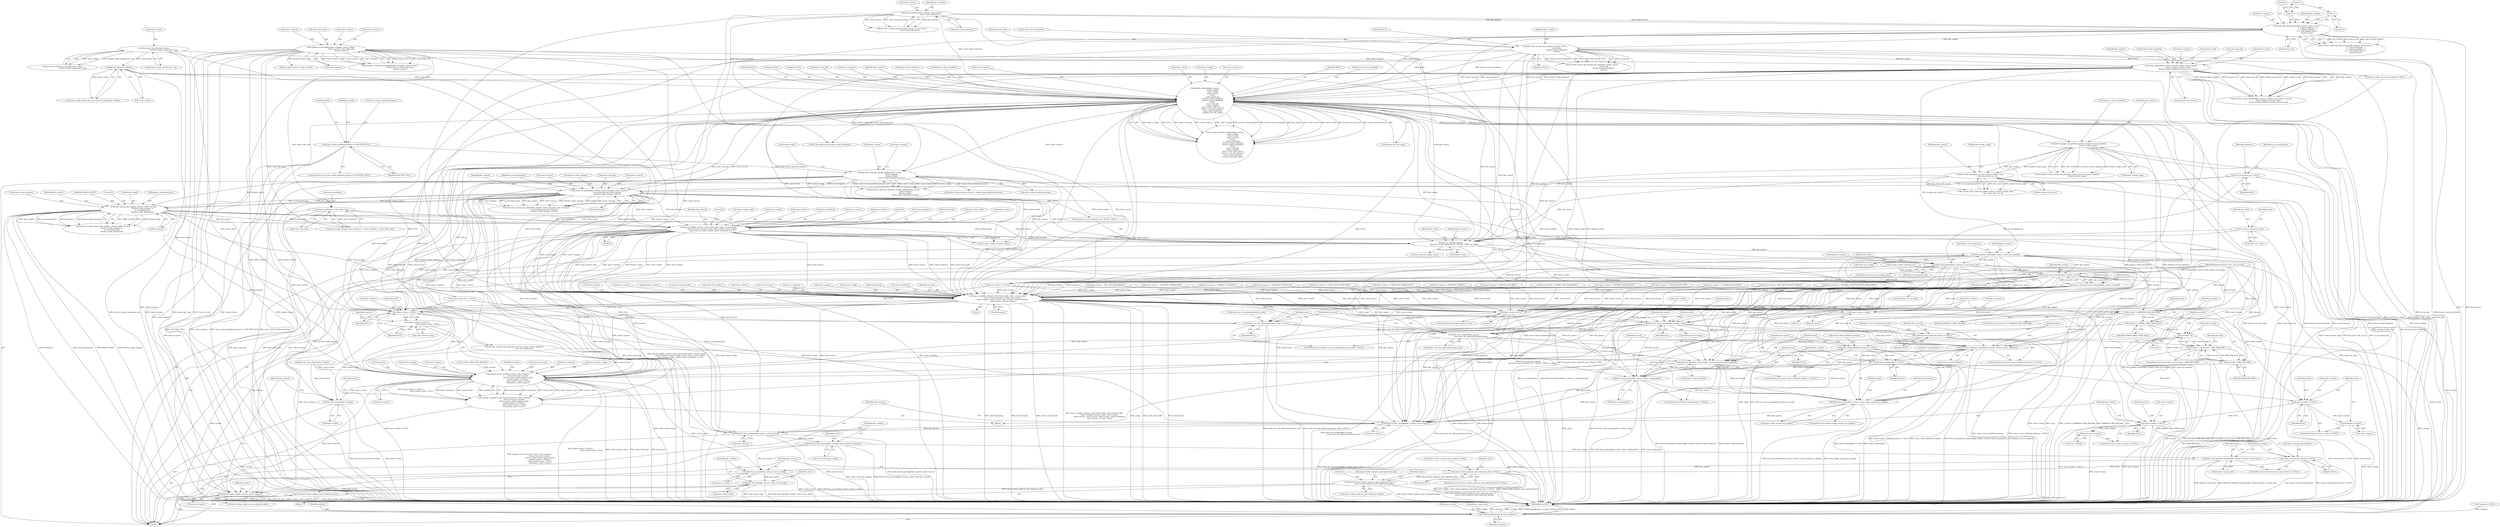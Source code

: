digraph "0_krb5_ffb35baac6981f9e8914f8f3bffd37f284b85970@API" {
"1000830" [label="(Call,free_padata_context(kdc_context, state->pa_context))"];
"1000817" [label="(Call,kau_as_req(kdc_context,\n              (errcode || state->preauth_err) ? FALSE : TRUE, au_state))"];
"1000250" [label="(Call,krb5_dbe_decrypt_key_data(kdc_context, NULL,\n                                             server_key,\n                                             &state->server_keyblock,\n                                             NULL))"];
"1000228" [label="(Call,krb5_dbe_find_enctype(kdc_context, state->server,\n                                         -1, /* ignore keytype   */\n                                         -1, /* Ignore salttype  */\n                                         0,  /* Get highest kvno */\n                                         &server_key))"];
"1000198" [label="(Call,check_indicators(kdc_context, state->server,\n                               state->auth_indicators))"];
"1000233" [label="(Call,-1)"];
"1000235" [label="(Call,-1)"];
"1000521" [label="(Call,krb5_encrypt_tkt_part(kdc_context, &state->server_keyblock,\n                                    &state->ticket_reply))"];
"1000466" [label="(Call,handle_authdata(kdc_context,\n                              state->c_flags,\n                              state->client,\n                              state->server,\n                              NULL,\n                              state->local_tgt,\n                              &state->client_keyblock,\n                              &state->server_keyblock,\n                              NULL,\n                              state->req_pkt,\n                              state->request,\n                              NULL, /* for_user_princ */\n                              NULL, /* enc_tkt_request */\n                              state->auth_indicators,\n                              &state->enc_tkt_reply))"];
"1000413" [label="(Call,return_padata(kdc_context, &state->rock, state->req_pkt,\n                            state->request, &state->reply,\n                            &state->client_keyblock, &state->pa_context))"];
"1000172" [label="(Call,validate_forwardable(state->request, *state->client,\n                                        *state->server, state->kdc_time,\n                                        &state->status))"];
"1000341" [label="(Call,get_key_exp(state->client))"];
"1000307" [label="(Call,fetch_last_req_info(state->client,\n                                       &state->reply_encpart.last_req))"];
"1000542" [label="(Call,kau_make_tkt_id(kdc_context, &state->ticket_reply,\n                              &au_state->tkt_out_id))"];
"1000750" [label="(Call,log_as_req(kdc_context, state->local_addr, state->remote_addr,\n               state->request, &state->reply, state->client, state->cname,\n               state->server, state->sname, state->authtime, 0, 0, 0))"];
"1000677" [label="(Call,krb5_encode_kdc_rep(kdc_context, KRB5_AS_REP,\n                                  &state->reply_encpart, 0,\n                                  as_encrypting_key,\n                                  &state->reply, &response))"];
"1000635" [label="(Call,return_enc_padata(kdc_context, state->req_pkt, state->request,\n                                as_encrypting_key, state->server,\n                                &state->reply_encpart, FALSE))"];
"1000574" [label="(Call,kdc_fast_response_handle_padata(state->rstate,\n                                              state->request,\n                                              &state->reply,\n                                              state->client_keyblock.enctype))"];
"1000447" [label="(Call,state->client_keyblock.enctype == ENCTYPE_NULL)"];
"1000120" [label="(Call,*as_encrypting_key = NULL)"];
"1000386" [label="(Call,state->authtime = state->kdc_time)"];
"1000144" [label="(Call,*au_state = state->au_state)"];
"1000837" [label="(Call,krb5_free_keyblock(kdc_context, as_encrypting_key))"];
"1000844" [label="(Call,krb5_get_error_message(kdc_context, errcode))"];
"1000842" [label="(Call,emsg = krb5_get_error_message(kdc_context, errcode))"];
"1000852" [label="(Call,log_as_req(kdc_context, state->local_addr, state->remote_addr,\n                   state->request, &state->reply, state->client,\n                   state->cname, state->server, state->sname, state->authtime,\n                   state->status, errcode, emsg))"];
"1000894" [label="(Call,state->status == 0)"];
"1000926" [label="(Call,prepare_error_as(state->rstate, state->request,\n                                       state->local_tgt, errcode,\n                                       state->e_data, state->typed_e_data,\n                                       ((state->client != NULL) ?\n                                        state->client->princ : NULL),\n                                       &response, state->status))"];
"1000924" [label="(Call,errcode = prepare_error_as(state->rstate, state->request,\n                                       state->local_tgt, errcode,\n                                       state->e_data, state->typed_e_data,\n                                       ((state->client != NULL) ?\n                                        state->client->princ : NULL),\n                                       &response, state->status))"];
"1001162" [label="(Call,(*oldrespond)(oldarg, errcode, response))"];
"1001133" [label="(Call,krb5_free_pa_data(kdc_context, state->e_data))"];
"1001138" [label="(Call,krb5_free_data(kdc_context, state->inner_body))"];
"1001147" [label="(Call,krb5_free_kdc_req(kdc_context, state->request))"];
"1001143" [label="(Call,kdc_free_rstate(state->rstate))"];
"1000900" [label="(Call,state->status = emsg)"];
"1000906" [label="(Call,errcode != KRB5KDC_ERR_DISCARD)"];
"1000910" [label="(Call,errcode -= ERROR_TABLE_BASE_krb5)"];
"1000915" [label="(Call,errcode < 0)"];
"1000914" [label="(Call,errcode < 0 || errcode > KRB_ERR_MAX)"];
"1000918" [label="(Call,errcode > KRB_ERR_MAX)"];
"1000944" [label="(Call,state->client != NULL)"];
"1000943" [label="(Call,(state->client != NULL) ?\n                                        state->client->princ : NULL)"];
"1000971" [label="(Call,state->enc_tkt_reply.authorization_data != NULL)"];
"1000978" [label="(Call,krb5_free_authdata(kdc_context,\n                           state->enc_tkt_reply.authorization_data))"];
"1000993" [label="(Call,krb5_free_keyblock_contents(kdc_context, &state->server_keyblock))"];
"1001007" [label="(Call,krb5_free_keyblock_contents(kdc_context, &state->client_keyblock))"];
"1001021" [label="(Call,krb5_free_pa_data(kdc_context, state->reply.padata))"];
"1001034" [label="(Call,krb5_free_pa_data(kdc_context, state->reply_encpart.enc_padata))"];
"1001061" [label="(Call,krb5_db_free_principal(kdc_context, state->client))"];
"1001066" [label="(Call,krb5_db_free_principal(kdc_context, state->server))"];
"1001071" [label="(Call,krb5_db_free_principal(kdc_context, state->local_tgt_storage))"];
"1001084" [label="(Call,krb5_free_keyblock_contents(kdc_context, &state->session_key))"];
"1000986" [label="(Call,state->server_keyblock.contents != NULL)"];
"1001000" [label="(Call,state->client_keyblock.contents != NULL)"];
"1001014" [label="(Call,state->reply.padata != NULL)"];
"1001042" [label="(Call,state->cname != NULL)"];
"1001047" [label="(Call,free(state->cname))"];
"1001052" [label="(Call,state->sname != NULL)"];
"1001057" [label="(Call,free(state->sname))"];
"1001077" [label="(Call,state->session_key.contents != NULL)"];
"1001091" [label="(Call,state->ticket_reply.enc_part.ciphertext.data != NULL)"];
"1001103" [label="(Call,memset(state->ticket_reply.enc_part.ciphertext.data , 0,\n               state->ticket_reply.enc_part.ciphertext.length))"];
"1001123" [label="(Call,free(state->ticket_reply.enc_part.ciphertext.data))"];
"1000967" [label="(Call,krb5_free_error_message(kdc_context, emsg))"];
"1000979" [label="(Identifier,kdc_context)"];
"1001147" [label="(Call,krb5_free_kdc_req(kdc_context, state->request))"];
"1000448" [label="(Call,state->client_keyblock.enctype)"];
"1000176" [label="(Call,*state->client)"];
"1001056" [label="(Identifier,NULL)"];
"1001083" [label="(Identifier,NULL)"];
"1000490" [label="(Call,state->req_pkt)"];
"1000542" [label="(Call,kau_make_tkt_id(kdc_context, &state->ticket_reply,\n                              &au_state->tkt_out_id))"];
"1001140" [label="(Call,state->inner_body)"];
"1000830" [label="(Call,free_padata_context(kdc_context, state->pa_context))"];
"1001080" [label="(Identifier,state)"];
"1000937" [label="(Call,state->e_data)"];
"1001149" [label="(Call,state->request)"];
"1000196" [label="(Call,errcode = check_indicators(kdc_context, state->server,\n                               state->auth_indicators))"];
"1000882" [label="(Call,state->status)"];
"1000614" [label="(Call,kdc_fast_handle_reply_key(state->rstate, &state->client_keyblock,\n                                        &as_encrypting_key))"];
"1000898" [label="(Literal,0)"];
"1001047" [label="(Call,free(state->cname))"];
"1000817" [label="(Call,kau_as_req(kdc_context,\n              (errcode || state->preauth_err) ? FALSE : TRUE, au_state))"];
"1000493" [label="(Call,state->request)"];
"1000913" [label="(ControlStructure,if (errcode < 0 || errcode > KRB_ERR_MAX))"];
"1000636" [label="(Identifier,kdc_context)"];
"1000782" [label="(Literal,0)"];
"1001138" [label="(Call,krb5_free_data(kdc_context, state->inner_body))"];
"1000986" [label="(Call,state->server_keyblock.contents != NULL)"];
"1000574" [label="(Call,kdc_fast_response_handle_padata(state->rstate,\n                                              state->request,\n                                              &state->reply,\n                                              state->client_keyblock.enctype))"];
"1000968" [label="(Identifier,kdc_context)"];
"1001123" [label="(Call,free(state->ticket_reply.enc_part.ciphertext.data))"];
"1001000" [label="(Call,state->client_keyblock.contents != NULL)"];
"1000464" [label="(Call,errcode = handle_authdata(kdc_context,\n                              state->c_flags,\n                              state->client,\n                              state->server,\n                              NULL,\n                              state->local_tgt,\n                              &state->client_keyblock,\n                              &state->server_keyblock,\n                              NULL,\n                              state->req_pkt,\n                              state->request,\n                              NULL, /* for_user_princ */\n                              NULL, /* enc_tkt_request */\n                              state->auth_indicators,\n                              &state->enc_tkt_reply))"];
"1000318" [label="(Call,state->status = \"FETCH_LAST_REQ\")"];
"1000971" [label="(Call,state->enc_tkt_reply.authorization_data != NULL)"];
"1000572" [label="(Call,errcode = kdc_fast_response_handle_padata(state->rstate,\n                                              state->request,\n                                              &state->reply,\n                                              state->client_keyblock.enctype))"];
"1000411" [label="(Call,errcode = return_padata(kdc_context, &state->rock, state->req_pkt,\n                            state->request, &state->reply,\n                            &state->client_keyblock, &state->pa_context))"];
"1001077" [label="(Call,state->session_key.contents != NULL)"];
"1000989" [label="(Identifier,state)"];
"1000662" [label="(Call,kdc_fast_hide_client(state->rstate))"];
"1000387" [label="(Call,state->authtime)"];
"1000912" [label="(Identifier,ERROR_TABLE_BASE_krb5)"];
"1000651" [label="(Identifier,FALSE)"];
"1001001" [label="(Call,state->client_keyblock.contents)"];
"1000907" [label="(Identifier,errcode)"];
"1000957" [label="(Call,state->status)"];
"1001021" [label="(Call,krb5_free_pa_data(kdc_context, state->reply.padata))"];
"1001046" [label="(Identifier,NULL)"];
"1000827" [label="(Identifier,au_state)"];
"1000828" [label="(Call,kau_free_kdc_req(au_state))"];
"1000926" [label="(Call,prepare_error_as(state->rstate, state->request,\n                                       state->local_tgt, errcode,\n                                       state->e_data, state->typed_e_data,\n                                       ((state->client != NULL) ?\n                                        state->client->princ : NULL),\n                                       &response, state->status))"];
"1000945" [label="(Call,state->client)"];
"1000927" [label="(Call,state->rstate)"];
"1000429" [label="(Call,&state->client_keyblock)"];
"1000467" [label="(Identifier,kdc_context)"];
"1000758" [label="(Call,state->request)"];
"1000180" [label="(Call,*state->server)"];
"1000453" [label="(Identifier,ENCTYPE_NULL)"];
"1000253" [label="(Identifier,server_key)"];
"1000120" [label="(Call,*as_encrypting_key = NULL)"];
"1000446" [label="(ControlStructure,if (state->client_keyblock.enctype == ENCTYPE_NULL))"];
"1000995" [label="(Call,&state->server_keyblock)"];
"1001015" [label="(Call,state->reply.padata)"];
"1000578" [label="(Call,state->request)"];
"1000914" [label="(Call,errcode < 0 || errcode > KRB_ERR_MAX)"];
"1001063" [label="(Call,state->client)"];
"1000832" [label="(Call,state->pa_context)"];
"1000543" [label="(Identifier,kdc_context)"];
"1001139" [label="(Identifier,kdc_context)"];
"1001034" [label="(Call,krb5_free_pa_data(kdc_context, state->reply_encpart.enc_padata))"];
"1000433" [label="(Call,&state->pa_context)"];
"1001061" [label="(Call,krb5_db_free_principal(kdc_context, state->client))"];
"1000836" [label="(Identifier,as_encrypting_key)"];
"1000675" [label="(Call,errcode = krb5_encode_kdc_rep(kdc_context, KRB5_AS_REP,\n                                  &state->reply_encpart, 0,\n                                  as_encrypting_key,\n                                  &state->reply, &response))"];
"1000838" [label="(Identifier,kdc_context)"];
"1000918" [label="(Call,errcode > KRB_ERR_MAX)"];
"1000908" [label="(Identifier,KRB5KDC_ERR_DISCARD)"];
"1000802" [label="(Call,au_state->status = state->status)"];
"1001073" [label="(Call,state->local_tgt_storage)"];
"1000258" [label="(Identifier,NULL)"];
"1001023" [label="(Call,state->reply.padata)"];
"1000593" [label="(Call,state->status = \"MAKE_FAST_RESPONSE\")"];
"1000943" [label="(Call,(state->client != NULL) ?\n                                        state->client->princ : NULL)"];
"1000305" [label="(Call,errcode = fetch_last_req_info(state->client,\n                                       &state->reply_encpart.last_req))"];
"1000404" [label="(Call,state->reply_encpart.enc_padata = NULL)"];
"1000241" [label="(Call,state->status = \"FINDING_SERVER_KEY\")"];
"1000238" [label="(Call,&server_key)"];
"1001143" [label="(Call,kdc_free_rstate(state->rstate))"];
"1000145" [label="(Identifier,au_state)"];
"1000521" [label="(Call,krb5_encrypt_tkt_part(kdc_context, &state->server_keyblock,\n                                    &state->ticket_reply))"];
"1001003" [label="(Identifier,state)"];
"1000678" [label="(Identifier,kdc_context)"];
"1001017" [label="(Identifier,state)"];
"1000851" [label="(Block,)"];
"1000422" [label="(Call,state->request)"];
"1000655" [label="(Call,state->status = \"KDC_RETURN_ENC_PADATA\")"];
"1000250" [label="(Call,krb5_dbe_decrypt_key_data(kdc_context, NULL,\n                                             server_key,\n                                             &state->server_keyblock,\n                                             NULL))"];
"1000498" [label="(Call,state->auth_indicators)"];
"1001152" [label="(Call,k5_free_data_ptr_list(state->auth_indicators))"];
"1001108" [label="(Identifier,state)"];
"1001051" [label="(ControlStructure,if (state->sname != NULL))"];
"1000125" [label="(Identifier,response)"];
"1000229" [label="(Identifier,kdc_context)"];
"1000899" [label="(Block,)"];
"1000254" [label="(Call,&state->server_keyblock)"];
"1000917" [label="(Literal,0)"];
"1000390" [label="(Call,state->kdc_time)"];
"1000440" [label="(Call,state->status = \"KDC_RETURN_PADATA\")"];
"1000873" [label="(Call,state->server)"];
"1001058" [label="(Call,state->sname)"];
"1001049" [label="(Identifier,state)"];
"1001076" [label="(ControlStructure,if (state->session_key.contents != NULL))"];
"1000853" [label="(Identifier,kdc_context)"];
"1001053" [label="(Call,state->sname)"];
"1001092" [label="(Call,state->ticket_reply.enc_part.ciphertext.data)"];
"1001124" [label="(Call,state->ticket_reply.enc_part.ciphertext.data)"];
"1001007" [label="(Call,krb5_free_keyblock_contents(kdc_context, &state->client_keyblock))"];
"1000599" [label="(Call,state->reply.enc_part.enctype = state->client_keyblock.enctype)"];
"1000679" [label="(Identifier,KRB5_AS_REP)"];
"1000925" [label="(Identifier,errcode)"];
"1000784" [label="(Identifier,did_log)"];
"1000555" [label="(Call,state->status = \"GENERATE_TICKET_ID\")"];
"1000236" [label="(Literal,1)"];
"1000904" [label="(Identifier,emsg)"];
"1001014" [label="(Call,state->reply.padata != NULL)"];
"1000307" [label="(Call,fetch_last_req_info(state->client,\n                                       &state->reply_encpart.last_req))"];
"1000752" [label="(Call,state->local_addr)"];
"1000846" [label="(Identifier,errcode)"];
"1000905" [label="(ControlStructure,if (errcode != KRB5KDC_ERR_DISCARD))"];
"1001059" [label="(Identifier,state)"];
"1001165" [label="(Identifier,response)"];
"1000117" [label="(Block,)"];
"1000921" [label="(Call,errcode = KRB_ERR_GENERIC)"];
"1000457" [label="(Identifier,state)"];
"1000999" [label="(ControlStructure,if (state->client_keyblock.contents != NULL))"];
"1001041" [label="(ControlStructure,if (state->cname != NULL))"];
"1000187" [label="(Call,&state->status)"];
"1000774" [label="(Call,state->sname)"];
"1000481" [label="(Call,&state->client_keyblock)"];
"1001044" [label="(Identifier,state)"];
"1001042" [label="(Call,state->cname != NULL)"];
"1000922" [label="(Identifier,errcode)"];
"1001057" [label="(Call,free(state->sname))"];
"1000466" [label="(Call,handle_authdata(kdc_context,\n                              state->c_flags,\n                              state->client,\n                              state->server,\n                              NULL,\n                              state->local_tgt,\n                              &state->client_keyblock,\n                              &state->server_keyblock,\n                              NULL,\n                              state->req_pkt,\n                              state->request,\n                              NULL, /* for_user_princ */\n                              NULL, /* enc_tkt_request */\n                              state->auth_indicators,\n                              &state->enc_tkt_reply))"];
"1000519" [label="(Call,errcode = krb5_encrypt_tkt_part(kdc_context, &state->server_keyblock,\n                                    &state->ticket_reply))"];
"1001135" [label="(Call,state->e_data)"];
"1000581" [label="(Call,&state->reply)"];
"1000900" [label="(Call,state->status = emsg)"];
"1000977" [label="(Identifier,NULL)"];
"1001009" [label="(Call,&state->client_keyblock)"];
"1000124" [label="(Call,*response = NULL)"];
"1001066" [label="(Call,krb5_db_free_principal(kdc_context, state->server))"];
"1000936" [label="(Identifier,errcode)"];
"1000146" [label="(Call,state->au_state)"];
"1001103" [label="(Call,memset(state->ticket_reply.enc_part.ciphertext.data , 0,\n               state->ticket_reply.enc_part.ciphertext.length))"];
"1001154" [label="(Identifier,state)"];
"1000980" [label="(Call,state->enc_tkt_reply.authorization_data)"];
"1001035" [label="(Identifier,kdc_context)"];
"1000415" [label="(Call,&state->rock)"];
"1000465" [label="(Identifier,errcode)"];
"1000751" [label="(Identifier,kdc_context)"];
"1000447" [label="(Call,state->client_keyblock.enctype == ENCTYPE_NULL)"];
"1000893" [label="(ControlStructure,if (state->status == 0))"];
"1000857" [label="(Call,state->remote_addr)"];
"1000962" [label="(Identifier,state)"];
"1000910" [label="(Call,errcode -= ERROR_TABLE_BASE_krb5)"];
"1000951" [label="(Identifier,state)"];
"1001028" [label="(ControlStructure,if (state->reply_encpart.enc_padata))"];
"1000341" [label="(Call,get_key_exp(state->client))"];
"1001020" [label="(Identifier,NULL)"];
"1000173" [label="(Call,state->request)"];
"1000829" [label="(Identifier,au_state)"];
"1001113" [label="(Literal,0)"];
"1000335" [label="(Call,state->reply_encpart.key_exp = get_key_exp(state->client))"];
"1000985" [label="(ControlStructure,if (state->server_keyblock.contents != NULL))"];
"1000252" [label="(Identifier,NULL)"];
"1001048" [label="(Call,state->cname)"];
"1000993" [label="(Call,krb5_free_keyblock_contents(kdc_context, &state->server_keyblock))"];
"1000684" [label="(Literal,0)"];
"1000837" [label="(Call,krb5_free_keyblock(kdc_context, as_encrypting_key))"];
"1000970" [label="(ControlStructure,if (state->enc_tkt_reply.authorization_data != NULL))"];
"1000972" [label="(Call,state->enc_tkt_reply.authorization_data)"];
"1001022" [label="(Identifier,kdc_context)"];
"1000919" [label="(Identifier,errcode)"];
"1001091" [label="(Call,state->ticket_reply.enc_part.ciphertext.data != NULL)"];
"1000780" [label="(Literal,0)"];
"1000150" [label="(Identifier,state)"];
"1000478" [label="(Call,state->local_tgt)"];
"1000378" [label="(Call,state->reply_encpart.times.authtime = state->authtime = state->kdc_time)"];
"1000915" [label="(Call,errcode < 0)"];
"1000954" [label="(Identifier,NULL)"];
"1000686" [label="(Call,&state->reply)"];
"1001148" [label="(Identifier,kdc_context)"];
"1000992" [label="(Identifier,NULL)"];
"1000854" [label="(Call,state->local_addr)"];
"1000471" [label="(Call,state->client)"];
"1000230" [label="(Call,state->server)"];
"1000419" [label="(Call,state->req_pkt)"];
"1000172" [label="(Call,validate_forwardable(state->request, *state->client,\n                                        *state->server, state->kdc_time,\n                                        &state->status))"];
"1000843" [label="(Identifier,emsg)"];
"1000909" [label="(Block,)"];
"1000840" [label="(ControlStructure,if (errcode))"];
"1000228" [label="(Call,krb5_dbe_find_enctype(kdc_context, state->server,\n                                         -1, /* ignore keytype   */\n                                         -1, /* Ignore salttype  */\n                                         0,  /* Get highest kvno */\n                                         &server_key))"];
"1000844" [label="(Call,krb5_get_error_message(kdc_context, errcode))"];
"1001104" [label="(Call,state->ticket_reply.enc_part.ciphertext.data)"];
"1000522" [label="(Identifier,kdc_context)"];
"1000820" [label="(Call,errcode || state->preauth_err)"];
"1000627" [label="(Call,state->status = \"MAKE_FAST_REPLY_KEY\")"];
"1000755" [label="(Call,state->remote_addr)"];
"1000867" [label="(Call,state->client)"];
"1000895" [label="(Call,state->status)"];
"1001163" [label="(Identifier,oldarg)"];
"1000978" [label="(Call,krb5_free_authdata(kdc_context,\n                           state->enc_tkt_reply.authorization_data))"];
"1000203" [label="(Call,state->auth_indicators)"];
"1000761" [label="(Call,&state->reply)"];
"1000468" [label="(Call,state->c_flags)"];
"1000842" [label="(Call,emsg = krb5_get_error_message(kdc_context, errcode))"];
"1000916" [label="(Identifier,errcode)"];
"1000523" [label="(Call,&state->server_keyblock)"];
"1000260" [label="(Call,state->status = \"DECRYPT_SERVER_KEY\")"];
"1001084" [label="(Call,krb5_free_keyblock_contents(kdc_context, &state->session_key))"];
"1000184" [label="(Call,state->kdc_time)"];
"1000933" [label="(Call,state->local_tgt)"];
"1000965" [label="(ControlStructure,if (emsg))"];
"1000797" [label="(Call,state->status = \"UNKNOWN_REASON\")"];
"1000643" [label="(Identifier,as_encrypting_key)"];
"1000235" [label="(Call,-1)"];
"1000906" [label="(Call,errcode != KRB5KDC_ERR_DISCARD)"];
"1000474" [label="(Call,state->server)"];
"1000342" [label="(Call,state->client)"];
"1000948" [label="(Identifier,NULL)"];
"1000311" [label="(Call,&state->reply_encpart.last_req)"];
"1000845" [label="(Identifier,kdc_context)"];
"1000852" [label="(Call,log_as_req(kdc_context, state->local_addr, state->remote_addr,\n                   state->request, &state->reply, state->client,\n                   state->cname, state->server, state->sname, state->authtime,\n                   state->status, errcode, emsg))"];
"1001043" [label="(Call,state->cname)"];
"1000209" [label="(Call,state->status = \"HIGHER_AUTHENTICATION_REQUIRED\")"];
"1000849" [label="(Identifier,state)"];
"1000585" [label="(Call,state->client_keyblock.enctype)"];
"1000477" [label="(Identifier,NULL)"];
"1000987" [label="(Call,state->server_keyblock.contents)"];
"1001164" [label="(Identifier,errcode)"];
"1001133" [label="(Call,krb5_free_pa_data(kdc_context, state->e_data))"];
"1001031" [label="(Identifier,state)"];
"1000513" [label="(Call,state->status = \"HANDLE_AUTHDATA\")"];
"1000248" [label="(Call,errcode = krb5_dbe_decrypt_key_data(kdc_context, NULL,\n                                             server_key,\n                                             &state->server_keyblock,\n                                             NULL))"];
"1000920" [label="(Identifier,KRB_ERR_MAX)"];
"1000198" [label="(Call,check_indicators(kdc_context, state->server,\n                               state->auth_indicators))"];
"1001096" [label="(Identifier,state)"];
"1000765" [label="(Call,state->client)"];
"1000911" [label="(Identifier,errcode)"];
"1000386" [label="(Call,state->authtime = state->kdc_time)"];
"1000894" [label="(Call,state->status == 0)"];
"1000870" [label="(Call,state->cname)"];
"1000425" [label="(Call,&state->reply)"];
"1000924" [label="(Call,errcode = prepare_error_as(state->rstate, state->request,\n                                       state->local_tgt, errcode,\n                                       state->e_data, state->typed_e_data,\n                                       ((state->client != NULL) ?\n                                        state->client->princ : NULL),\n                                       &response, state->status))"];
"1001114" [label="(Call,state->ticket_reply.enc_part.ciphertext.length)"];
"1000967" [label="(Call,krb5_free_error_message(kdc_context, emsg))"];
"1001036" [label="(Call,state->reply_encpart.enc_padata)"];
"1001067" [label="(Identifier,kdc_context)"];
"1000685" [label="(Identifier,as_encrypting_key)"];
"1000886" [label="(Identifier,emsg)"];
"1000308" [label="(Call,state->client)"];
"1000548" [label="(Call,&au_state->tkt_out_id)"];
"1001162" [label="(Call,(*oldrespond)(oldarg, errcode, response))"];
"1000414" [label="(Identifier,kdc_context)"];
"1000226" [label="(Call,errcode = krb5_dbe_find_enctype(kdc_context, state->server,\n                                         -1, /* ignore keytype   */\n                                         -1, /* Ignore salttype  */\n                                         0,  /* Get highest kvno */\n                                         &server_key))"];
"1000455" [label="(Call,state->status = \"CANT_FIND_CLIENT_KEY\")"];
"1000501" [label="(Call,&state->enc_tkt_reply)"];
"1001054" [label="(Identifier,state)"];
"1000644" [label="(Call,state->server)"];
"1000116" [label="(MethodParameterIn,krb5_error_code errcode)"];
"1000156" [label="(Call,oldarg = state->arg)"];
"1000199" [label="(Identifier,kdc_context)"];
"1000777" [label="(Call,state->authtime)"];
"1000818" [label="(Identifier,kdc_context)"];
"1001085" [label="(Identifier,kdc_context)"];
"1000831" [label="(Identifier,kdc_context)"];
"1000750" [label="(Call,log_as_req(kdc_context, state->local_addr, state->remote_addr,\n               state->request, &state->reply, state->client, state->cname,\n               state->server, state->sname, state->authtime, 0, 0, 0))"];
"1000527" [label="(Call,&state->ticket_reply)"];
"1000966" [label="(Identifier,emsg)"];
"1000994" [label="(Identifier,kdc_context)"];
"1000930" [label="(Call,state->request)"];
"1000940" [label="(Call,state->typed_e_data)"];
"1000677" [label="(Call,krb5_encode_kdc_rep(kdc_context, KRB5_AS_REP,\n                                  &state->reply_encpart, 0,\n                                  as_encrypting_key,\n                                  &state->reply, &response))"];
"1001134" [label="(Identifier,kdc_context)"];
"1000485" [label="(Call,&state->server_keyblock)"];
"1000860" [label="(Call,state->request)"];
"1000876" [label="(Call,state->sname)"];
"1000534" [label="(Call,state->status = \"ENCRYPT_TICKET\")"];
"1000901" [label="(Call,state->status)"];
"1000771" [label="(Call,state->server)"];
"1000540" [label="(Call,errcode = kau_make_tkt_id(kdc_context, &state->ticket_reply,\n                              &au_state->tkt_out_id))"];
"1000497" [label="(Identifier,NULL)"];
"1001144" [label="(Call,state->rstate)"];
"1000974" [label="(Identifier,state)"];
"1000693" [label="(Call,state->client_key != NULL)"];
"1000863" [label="(Call,&state->reply)"];
"1000635" [label="(Call,return_enc_padata(kdc_context, state->req_pkt, state->request,\n                                as_encrypting_key, state->server,\n                                &state->reply_encpart, FALSE))"];
"1001128" [label="(Identifier,state)"];
"1000170" [label="(Call,errcode = validate_forwardable(state->request, *state->client,\n                                        *state->server, state->kdc_time,\n                                        &state->status))"];
"1000647" [label="(Call,&state->reply_encpart)"];
"1001166" [label="(MethodReturn,RET)"];
"1000944" [label="(Call,state->client != NULL)"];
"1001086" [label="(Call,&state->session_key)"];
"1000835" [label="(ControlStructure,if (as_encrypting_key))"];
"1000902" [label="(Identifier,state)"];
"1000714" [label="(Call,state->status = \"ENCODE_KDC_REP\")"];
"1001006" [label="(Identifier,NULL)"];
"1000233" [label="(Call,-1)"];
"1000575" [label="(Call,state->rstate)"];
"1001068" [label="(Call,state->server)"];
"1001078" [label="(Call,state->session_key.contents)"];
"1000237" [label="(Literal,0)"];
"1000251" [label="(Identifier,kdc_context)"];
"1000949" [label="(Call,state->client->princ)"];
"1000792" [label="(Call,state->status == NULL)"];
"1000128" [label="(Call,*emsg = 0)"];
"1001102" [label="(Block,)"];
"1000841" [label="(Identifier,errcode)"];
"1000690" [label="(Call,&response)"];
"1000413" [label="(Call,return_padata(kdc_context, &state->rock, state->req_pkt,\n                            state->request, &state->reply,\n                            &state->client_keyblock, &state->pa_context))"];
"1000122" [label="(Identifier,NULL)"];
"1000496" [label="(Identifier,NULL)"];
"1000200" [label="(Call,state->server)"];
"1000888" [label="(Identifier,did_log)"];
"1000956" [label="(Identifier,response)"];
"1001101" [label="(Identifier,NULL)"];
"1000121" [label="(Identifier,as_encrypting_key)"];
"1000819" [label="(Call,(errcode || state->preauth_err) ? FALSE : TRUE)"];
"1000633" [label="(Call,errcode = return_enc_padata(kdc_context, state->req_pkt, state->request,\n                                as_encrypting_key, state->server,\n                                &state->reply_encpart, FALSE))"];
"1000144" [label="(Call,*au_state = state->au_state)"];
"1000234" [label="(Literal,1)"];
"1000680" [label="(Call,&state->reply_encpart)"];
"1000839" [label="(Identifier,as_encrypting_key)"];
"1001072" [label="(Identifier,kdc_context)"];
"1000969" [label="(Identifier,emsg)"];
"1000768" [label="(Call,state->cname)"];
"1000809" [label="(Call,au_state->reply = &state->reply)"];
"1000781" [label="(Literal,0)"];
"1001071" [label="(Call,krb5_db_free_principal(kdc_context, state->local_tgt_storage))"];
"1001013" [label="(ControlStructure,if (state->reply.padata != NULL))"];
"1001052" [label="(Call,state->sname != NULL)"];
"1000489" [label="(Identifier,NULL)"];
"1001008" [label="(Identifier,kdc_context)"];
"1001090" [label="(ControlStructure,if (state->ticket_reply.enc_part.ciphertext.data != NULL))"];
"1000879" [label="(Call,state->authtime)"];
"1000885" [label="(Identifier,errcode)"];
"1000544" [label="(Call,&state->ticket_reply)"];
"1000637" [label="(Call,state->req_pkt)"];
"1001062" [label="(Identifier,kdc_context)"];
"1001145" [label="(Identifier,state)"];
"1000640" [label="(Call,state->request)"];
"1000955" [label="(Call,&response)"];
"1000830" -> "1000117"  [label="AST: "];
"1000830" -> "1000832"  [label="CFG: "];
"1000831" -> "1000830"  [label="AST: "];
"1000832" -> "1000830"  [label="AST: "];
"1000836" -> "1000830"  [label="CFG: "];
"1000830" -> "1001166"  [label="DDG: free_padata_context(kdc_context, state->pa_context)"];
"1000830" -> "1001166"  [label="DDG: state->pa_context"];
"1000817" -> "1000830"  [label="DDG: kdc_context"];
"1000413" -> "1000830"  [label="DDG: &state->pa_context"];
"1000830" -> "1000837"  [label="DDG: kdc_context"];
"1000830" -> "1000844"  [label="DDG: kdc_context"];
"1000830" -> "1000852"  [label="DDG: kdc_context"];
"1000830" -> "1000967"  [label="DDG: kdc_context"];
"1000830" -> "1000978"  [label="DDG: kdc_context"];
"1000830" -> "1000993"  [label="DDG: kdc_context"];
"1000830" -> "1001007"  [label="DDG: kdc_context"];
"1000830" -> "1001021"  [label="DDG: kdc_context"];
"1000830" -> "1001034"  [label="DDG: kdc_context"];
"1000830" -> "1001061"  [label="DDG: kdc_context"];
"1000817" -> "1000117"  [label="AST: "];
"1000817" -> "1000827"  [label="CFG: "];
"1000818" -> "1000817"  [label="AST: "];
"1000819" -> "1000817"  [label="AST: "];
"1000827" -> "1000817"  [label="AST: "];
"1000829" -> "1000817"  [label="CFG: "];
"1000817" -> "1001166"  [label="DDG: kau_as_req(kdc_context,\n              (errcode || state->preauth_err) ? FALSE : TRUE, au_state)"];
"1000817" -> "1001166"  [label="DDG: (errcode || state->preauth_err) ? FALSE : TRUE"];
"1000250" -> "1000817"  [label="DDG: kdc_context"];
"1000521" -> "1000817"  [label="DDG: kdc_context"];
"1000466" -> "1000817"  [label="DDG: kdc_context"];
"1000542" -> "1000817"  [label="DDG: kdc_context"];
"1000750" -> "1000817"  [label="DDG: kdc_context"];
"1000677" -> "1000817"  [label="DDG: kdc_context"];
"1000228" -> "1000817"  [label="DDG: kdc_context"];
"1000413" -> "1000817"  [label="DDG: kdc_context"];
"1000198" -> "1000817"  [label="DDG: kdc_context"];
"1000635" -> "1000817"  [label="DDG: kdc_context"];
"1000635" -> "1000817"  [label="DDG: FALSE"];
"1000144" -> "1000817"  [label="DDG: au_state"];
"1000817" -> "1000828"  [label="DDG: au_state"];
"1000250" -> "1000248"  [label="AST: "];
"1000250" -> "1000258"  [label="CFG: "];
"1000251" -> "1000250"  [label="AST: "];
"1000252" -> "1000250"  [label="AST: "];
"1000253" -> "1000250"  [label="AST: "];
"1000254" -> "1000250"  [label="AST: "];
"1000258" -> "1000250"  [label="AST: "];
"1000248" -> "1000250"  [label="CFG: "];
"1000250" -> "1001166"  [label="DDG: server_key"];
"1000250" -> "1001166"  [label="DDG: &state->server_keyblock"];
"1000250" -> "1000248"  [label="DDG: server_key"];
"1000250" -> "1000248"  [label="DDG: &state->server_keyblock"];
"1000250" -> "1000248"  [label="DDG: NULL"];
"1000250" -> "1000248"  [label="DDG: kdc_context"];
"1000228" -> "1000250"  [label="DDG: kdc_context"];
"1000250" -> "1000404"  [label="DDG: NULL"];
"1000250" -> "1000413"  [label="DDG: kdc_context"];
"1000250" -> "1000466"  [label="DDG: NULL"];
"1000250" -> "1000466"  [label="DDG: &state->server_keyblock"];
"1000250" -> "1000792"  [label="DDG: NULL"];
"1000250" -> "1000944"  [label="DDG: NULL"];
"1000250" -> "1000971"  [label="DDG: NULL"];
"1000250" -> "1000993"  [label="DDG: &state->server_keyblock"];
"1000228" -> "1000226"  [label="AST: "];
"1000228" -> "1000238"  [label="CFG: "];
"1000229" -> "1000228"  [label="AST: "];
"1000230" -> "1000228"  [label="AST: "];
"1000233" -> "1000228"  [label="AST: "];
"1000235" -> "1000228"  [label="AST: "];
"1000237" -> "1000228"  [label="AST: "];
"1000238" -> "1000228"  [label="AST: "];
"1000226" -> "1000228"  [label="CFG: "];
"1000228" -> "1001166"  [label="DDG: -1"];
"1000228" -> "1001166"  [label="DDG: &server_key"];
"1000228" -> "1000226"  [label="DDG: -1"];
"1000228" -> "1000226"  [label="DDG: kdc_context"];
"1000228" -> "1000226"  [label="DDG: &server_key"];
"1000228" -> "1000226"  [label="DDG: state->server"];
"1000228" -> "1000226"  [label="DDG: 0"];
"1000198" -> "1000228"  [label="DDG: kdc_context"];
"1000198" -> "1000228"  [label="DDG: state->server"];
"1000233" -> "1000228"  [label="DDG: 1"];
"1000235" -> "1000228"  [label="DDG: 1"];
"1000228" -> "1000466"  [label="DDG: state->server"];
"1000228" -> "1000852"  [label="DDG: state->server"];
"1000228" -> "1001066"  [label="DDG: state->server"];
"1000198" -> "1000196"  [label="AST: "];
"1000198" -> "1000203"  [label="CFG: "];
"1000199" -> "1000198"  [label="AST: "];
"1000200" -> "1000198"  [label="AST: "];
"1000203" -> "1000198"  [label="AST: "];
"1000196" -> "1000198"  [label="CFG: "];
"1000198" -> "1000196"  [label="DDG: kdc_context"];
"1000198" -> "1000196"  [label="DDG: state->server"];
"1000198" -> "1000196"  [label="DDG: state->auth_indicators"];
"1000198" -> "1000466"  [label="DDG: state->auth_indicators"];
"1000198" -> "1000852"  [label="DDG: state->server"];
"1000198" -> "1001066"  [label="DDG: state->server"];
"1000198" -> "1001152"  [label="DDG: state->auth_indicators"];
"1000233" -> "1000234"  [label="CFG: "];
"1000234" -> "1000233"  [label="AST: "];
"1000236" -> "1000233"  [label="CFG: "];
"1000235" -> "1000236"  [label="CFG: "];
"1000236" -> "1000235"  [label="AST: "];
"1000237" -> "1000235"  [label="CFG: "];
"1000521" -> "1000519"  [label="AST: "];
"1000521" -> "1000527"  [label="CFG: "];
"1000522" -> "1000521"  [label="AST: "];
"1000523" -> "1000521"  [label="AST: "];
"1000527" -> "1000521"  [label="AST: "];
"1000519" -> "1000521"  [label="CFG: "];
"1000521" -> "1001166"  [label="DDG: &state->ticket_reply"];
"1000521" -> "1001166"  [label="DDG: &state->server_keyblock"];
"1000521" -> "1000519"  [label="DDG: kdc_context"];
"1000521" -> "1000519"  [label="DDG: &state->server_keyblock"];
"1000521" -> "1000519"  [label="DDG: &state->ticket_reply"];
"1000466" -> "1000521"  [label="DDG: kdc_context"];
"1000466" -> "1000521"  [label="DDG: &state->server_keyblock"];
"1000521" -> "1000542"  [label="DDG: kdc_context"];
"1000521" -> "1000542"  [label="DDG: &state->ticket_reply"];
"1000521" -> "1000993"  [label="DDG: &state->server_keyblock"];
"1000466" -> "1000464"  [label="AST: "];
"1000466" -> "1000501"  [label="CFG: "];
"1000467" -> "1000466"  [label="AST: "];
"1000468" -> "1000466"  [label="AST: "];
"1000471" -> "1000466"  [label="AST: "];
"1000474" -> "1000466"  [label="AST: "];
"1000477" -> "1000466"  [label="AST: "];
"1000478" -> "1000466"  [label="AST: "];
"1000481" -> "1000466"  [label="AST: "];
"1000485" -> "1000466"  [label="AST: "];
"1000489" -> "1000466"  [label="AST: "];
"1000490" -> "1000466"  [label="AST: "];
"1000493" -> "1000466"  [label="AST: "];
"1000496" -> "1000466"  [label="AST: "];
"1000497" -> "1000466"  [label="AST: "];
"1000498" -> "1000466"  [label="AST: "];
"1000501" -> "1000466"  [label="AST: "];
"1000464" -> "1000466"  [label="CFG: "];
"1000466" -> "1001166"  [label="DDG: state->c_flags"];
"1000466" -> "1001166"  [label="DDG: &state->enc_tkt_reply"];
"1000466" -> "1001166"  [label="DDG: state->req_pkt"];
"1000466" -> "1001166"  [label="DDG: &state->client_keyblock"];
"1000466" -> "1001166"  [label="DDG: state->local_tgt"];
"1000466" -> "1001166"  [label="DDG: &state->server_keyblock"];
"1000466" -> "1000464"  [label="DDG: state->c_flags"];
"1000466" -> "1000464"  [label="DDG: NULL"];
"1000466" -> "1000464"  [label="DDG: state->local_tgt"];
"1000466" -> "1000464"  [label="DDG: state->request"];
"1000466" -> "1000464"  [label="DDG: state->req_pkt"];
"1000466" -> "1000464"  [label="DDG: &state->client_keyblock"];
"1000466" -> "1000464"  [label="DDG: &state->server_keyblock"];
"1000466" -> "1000464"  [label="DDG: kdc_context"];
"1000466" -> "1000464"  [label="DDG: state->server"];
"1000466" -> "1000464"  [label="DDG: state->client"];
"1000466" -> "1000464"  [label="DDG: &state->enc_tkt_reply"];
"1000466" -> "1000464"  [label="DDG: state->auth_indicators"];
"1000413" -> "1000466"  [label="DDG: kdc_context"];
"1000413" -> "1000466"  [label="DDG: &state->client_keyblock"];
"1000413" -> "1000466"  [label="DDG: state->req_pkt"];
"1000413" -> "1000466"  [label="DDG: state->request"];
"1000341" -> "1000466"  [label="DDG: state->client"];
"1000466" -> "1000574"  [label="DDG: state->request"];
"1000466" -> "1000614"  [label="DDG: &state->client_keyblock"];
"1000466" -> "1000635"  [label="DDG: state->req_pkt"];
"1000466" -> "1000635"  [label="DDG: state->server"];
"1000466" -> "1000693"  [label="DDG: NULL"];
"1000466" -> "1000750"  [label="DDG: state->client"];
"1000466" -> "1000792"  [label="DDG: NULL"];
"1000466" -> "1000852"  [label="DDG: state->request"];
"1000466" -> "1000852"  [label="DDG: state->client"];
"1000466" -> "1000852"  [label="DDG: state->server"];
"1000466" -> "1000926"  [label="DDG: state->request"];
"1000466" -> "1000926"  [label="DDG: state->local_tgt"];
"1000466" -> "1000944"  [label="DDG: state->client"];
"1000466" -> "1000944"  [label="DDG: NULL"];
"1000466" -> "1000971"  [label="DDG: NULL"];
"1000466" -> "1000993"  [label="DDG: &state->server_keyblock"];
"1000466" -> "1001007"  [label="DDG: &state->client_keyblock"];
"1000466" -> "1001061"  [label="DDG: state->client"];
"1000466" -> "1001066"  [label="DDG: state->server"];
"1000466" -> "1001147"  [label="DDG: state->request"];
"1000466" -> "1001152"  [label="DDG: state->auth_indicators"];
"1000413" -> "1000411"  [label="AST: "];
"1000413" -> "1000433"  [label="CFG: "];
"1000414" -> "1000413"  [label="AST: "];
"1000415" -> "1000413"  [label="AST: "];
"1000419" -> "1000413"  [label="AST: "];
"1000422" -> "1000413"  [label="AST: "];
"1000425" -> "1000413"  [label="AST: "];
"1000429" -> "1000413"  [label="AST: "];
"1000433" -> "1000413"  [label="AST: "];
"1000411" -> "1000413"  [label="CFG: "];
"1000413" -> "1001166"  [label="DDG: &state->pa_context"];
"1000413" -> "1001166"  [label="DDG: &state->rock"];
"1000413" -> "1001166"  [label="DDG: state->req_pkt"];
"1000413" -> "1001166"  [label="DDG: &state->client_keyblock"];
"1000413" -> "1000411"  [label="DDG: kdc_context"];
"1000413" -> "1000411"  [label="DDG: &state->client_keyblock"];
"1000413" -> "1000411"  [label="DDG: &state->rock"];
"1000413" -> "1000411"  [label="DDG: state->req_pkt"];
"1000413" -> "1000411"  [label="DDG: &state->pa_context"];
"1000413" -> "1000411"  [label="DDG: &state->reply"];
"1000413" -> "1000411"  [label="DDG: state->request"];
"1000172" -> "1000413"  [label="DDG: state->request"];
"1000413" -> "1000574"  [label="DDG: &state->reply"];
"1000413" -> "1000809"  [label="DDG: &state->reply"];
"1000413" -> "1000852"  [label="DDG: state->request"];
"1000413" -> "1000852"  [label="DDG: &state->reply"];
"1000413" -> "1000926"  [label="DDG: state->request"];
"1000413" -> "1001007"  [label="DDG: &state->client_keyblock"];
"1000413" -> "1001147"  [label="DDG: state->request"];
"1000172" -> "1000170"  [label="AST: "];
"1000172" -> "1000187"  [label="CFG: "];
"1000173" -> "1000172"  [label="AST: "];
"1000176" -> "1000172"  [label="AST: "];
"1000180" -> "1000172"  [label="AST: "];
"1000184" -> "1000172"  [label="AST: "];
"1000187" -> "1000172"  [label="AST: "];
"1000170" -> "1000172"  [label="CFG: "];
"1000172" -> "1001166"  [label="DDG: &state->status"];
"1000172" -> "1001166"  [label="DDG: state->kdc_time"];
"1000172" -> "1001166"  [label="DDG: *state->server"];
"1000172" -> "1001166"  [label="DDG: *state->client"];
"1000172" -> "1000170"  [label="DDG: &state->status"];
"1000172" -> "1000170"  [label="DDG: state->kdc_time"];
"1000172" -> "1000170"  [label="DDG: *state->client"];
"1000172" -> "1000170"  [label="DDG: *state->server"];
"1000172" -> "1000170"  [label="DDG: state->request"];
"1000172" -> "1000378"  [label="DDG: state->kdc_time"];
"1000172" -> "1000386"  [label="DDG: state->kdc_time"];
"1000172" -> "1000792"  [label="DDG: &state->status"];
"1000172" -> "1000802"  [label="DDG: &state->status"];
"1000172" -> "1000852"  [label="DDG: state->request"];
"1000172" -> "1000852"  [label="DDG: &state->status"];
"1000172" -> "1000894"  [label="DDG: &state->status"];
"1000172" -> "1000926"  [label="DDG: state->request"];
"1000172" -> "1000926"  [label="DDG: &state->status"];
"1000172" -> "1001147"  [label="DDG: state->request"];
"1000341" -> "1000335"  [label="AST: "];
"1000341" -> "1000342"  [label="CFG: "];
"1000342" -> "1000341"  [label="AST: "];
"1000335" -> "1000341"  [label="CFG: "];
"1000341" -> "1000335"  [label="DDG: state->client"];
"1000307" -> "1000341"  [label="DDG: state->client"];
"1000341" -> "1000852"  [label="DDG: state->client"];
"1000341" -> "1000944"  [label="DDG: state->client"];
"1000341" -> "1001061"  [label="DDG: state->client"];
"1000307" -> "1000305"  [label="AST: "];
"1000307" -> "1000311"  [label="CFG: "];
"1000308" -> "1000307"  [label="AST: "];
"1000311" -> "1000307"  [label="AST: "];
"1000305" -> "1000307"  [label="CFG: "];
"1000307" -> "1001166"  [label="DDG: &state->reply_encpart.last_req"];
"1000307" -> "1000305"  [label="DDG: state->client"];
"1000307" -> "1000305"  [label="DDG: &state->reply_encpart.last_req"];
"1000307" -> "1000852"  [label="DDG: state->client"];
"1000307" -> "1000944"  [label="DDG: state->client"];
"1000307" -> "1001061"  [label="DDG: state->client"];
"1000542" -> "1000540"  [label="AST: "];
"1000542" -> "1000548"  [label="CFG: "];
"1000543" -> "1000542"  [label="AST: "];
"1000544" -> "1000542"  [label="AST: "];
"1000548" -> "1000542"  [label="AST: "];
"1000540" -> "1000542"  [label="CFG: "];
"1000542" -> "1001166"  [label="DDG: &au_state->tkt_out_id"];
"1000542" -> "1001166"  [label="DDG: &state->ticket_reply"];
"1000542" -> "1000540"  [label="DDG: kdc_context"];
"1000542" -> "1000540"  [label="DDG: &state->ticket_reply"];
"1000542" -> "1000540"  [label="DDG: &au_state->tkt_out_id"];
"1000542" -> "1000635"  [label="DDG: kdc_context"];
"1000750" -> "1000117"  [label="AST: "];
"1000750" -> "1000782"  [label="CFG: "];
"1000751" -> "1000750"  [label="AST: "];
"1000752" -> "1000750"  [label="AST: "];
"1000755" -> "1000750"  [label="AST: "];
"1000758" -> "1000750"  [label="AST: "];
"1000761" -> "1000750"  [label="AST: "];
"1000765" -> "1000750"  [label="AST: "];
"1000768" -> "1000750"  [label="AST: "];
"1000771" -> "1000750"  [label="AST: "];
"1000774" -> "1000750"  [label="AST: "];
"1000777" -> "1000750"  [label="AST: "];
"1000780" -> "1000750"  [label="AST: "];
"1000781" -> "1000750"  [label="AST: "];
"1000782" -> "1000750"  [label="AST: "];
"1000784" -> "1000750"  [label="CFG: "];
"1000750" -> "1001166"  [label="DDG: log_as_req(kdc_context, state->local_addr, state->remote_addr,\n               state->request, &state->reply, state->client, state->cname,\n               state->server, state->sname, state->authtime, 0, 0, 0)"];
"1000750" -> "1001166"  [label="DDG: state->remote_addr"];
"1000750" -> "1001166"  [label="DDG: state->authtime"];
"1000750" -> "1001166"  [label="DDG: state->local_addr"];
"1000677" -> "1000750"  [label="DDG: kdc_context"];
"1000677" -> "1000750"  [label="DDG: &state->reply"];
"1000635" -> "1000750"  [label="DDG: state->request"];
"1000635" -> "1000750"  [label="DDG: state->server"];
"1000386" -> "1000750"  [label="DDG: state->authtime"];
"1000750" -> "1000809"  [label="DDG: &state->reply"];
"1000750" -> "1000852"  [label="DDG: state->local_addr"];
"1000750" -> "1000852"  [label="DDG: state->remote_addr"];
"1000750" -> "1000852"  [label="DDG: state->request"];
"1000750" -> "1000852"  [label="DDG: &state->reply"];
"1000750" -> "1000852"  [label="DDG: state->client"];
"1000750" -> "1000852"  [label="DDG: state->cname"];
"1000750" -> "1000852"  [label="DDG: state->server"];
"1000750" -> "1000852"  [label="DDG: state->sname"];
"1000750" -> "1000852"  [label="DDG: state->authtime"];
"1000750" -> "1000926"  [label="DDG: state->request"];
"1000750" -> "1000944"  [label="DDG: state->client"];
"1000750" -> "1001042"  [label="DDG: state->cname"];
"1000750" -> "1001052"  [label="DDG: state->sname"];
"1000750" -> "1001061"  [label="DDG: state->client"];
"1000750" -> "1001066"  [label="DDG: state->server"];
"1000750" -> "1001147"  [label="DDG: state->request"];
"1000677" -> "1000675"  [label="AST: "];
"1000677" -> "1000690"  [label="CFG: "];
"1000678" -> "1000677"  [label="AST: "];
"1000679" -> "1000677"  [label="AST: "];
"1000680" -> "1000677"  [label="AST: "];
"1000684" -> "1000677"  [label="AST: "];
"1000685" -> "1000677"  [label="AST: "];
"1000686" -> "1000677"  [label="AST: "];
"1000690" -> "1000677"  [label="AST: "];
"1000675" -> "1000677"  [label="CFG: "];
"1000677" -> "1001166"  [label="DDG: &response"];
"1000677" -> "1001166"  [label="DDG: as_encrypting_key"];
"1000677" -> "1001166"  [label="DDG: KRB5_AS_REP"];
"1000677" -> "1001166"  [label="DDG: &state->reply_encpart"];
"1000677" -> "1000675"  [label="DDG: KRB5_AS_REP"];
"1000677" -> "1000675"  [label="DDG: 0"];
"1000677" -> "1000675"  [label="DDG: &state->reply"];
"1000677" -> "1000675"  [label="DDG: kdc_context"];
"1000677" -> "1000675"  [label="DDG: as_encrypting_key"];
"1000677" -> "1000675"  [label="DDG: &response"];
"1000677" -> "1000675"  [label="DDG: &state->reply_encpart"];
"1000635" -> "1000677"  [label="DDG: kdc_context"];
"1000635" -> "1000677"  [label="DDG: &state->reply_encpart"];
"1000635" -> "1000677"  [label="DDG: as_encrypting_key"];
"1000574" -> "1000677"  [label="DDG: &state->reply"];
"1000677" -> "1000809"  [label="DDG: &state->reply"];
"1000677" -> "1000837"  [label="DDG: as_encrypting_key"];
"1000677" -> "1000852"  [label="DDG: &state->reply"];
"1000677" -> "1000926"  [label="DDG: &response"];
"1000635" -> "1000633"  [label="AST: "];
"1000635" -> "1000651"  [label="CFG: "];
"1000636" -> "1000635"  [label="AST: "];
"1000637" -> "1000635"  [label="AST: "];
"1000640" -> "1000635"  [label="AST: "];
"1000643" -> "1000635"  [label="AST: "];
"1000644" -> "1000635"  [label="AST: "];
"1000647" -> "1000635"  [label="AST: "];
"1000651" -> "1000635"  [label="AST: "];
"1000633" -> "1000635"  [label="CFG: "];
"1000635" -> "1001166"  [label="DDG: as_encrypting_key"];
"1000635" -> "1001166"  [label="DDG: &state->reply_encpart"];
"1000635" -> "1001166"  [label="DDG: state->req_pkt"];
"1000635" -> "1000633"  [label="DDG: state->request"];
"1000635" -> "1000633"  [label="DDG: as_encrypting_key"];
"1000635" -> "1000633"  [label="DDG: kdc_context"];
"1000635" -> "1000633"  [label="DDG: state->server"];
"1000635" -> "1000633"  [label="DDG: &state->reply_encpart"];
"1000635" -> "1000633"  [label="DDG: FALSE"];
"1000635" -> "1000633"  [label="DDG: state->req_pkt"];
"1000574" -> "1000635"  [label="DDG: state->request"];
"1000120" -> "1000635"  [label="DDG: as_encrypting_key"];
"1000635" -> "1000819"  [label="DDG: FALSE"];
"1000635" -> "1000837"  [label="DDG: as_encrypting_key"];
"1000635" -> "1000852"  [label="DDG: state->request"];
"1000635" -> "1000852"  [label="DDG: state->server"];
"1000635" -> "1000926"  [label="DDG: state->request"];
"1000635" -> "1001066"  [label="DDG: state->server"];
"1000635" -> "1001147"  [label="DDG: state->request"];
"1000574" -> "1000572"  [label="AST: "];
"1000574" -> "1000585"  [label="CFG: "];
"1000575" -> "1000574"  [label="AST: "];
"1000578" -> "1000574"  [label="AST: "];
"1000581" -> "1000574"  [label="AST: "];
"1000585" -> "1000574"  [label="AST: "];
"1000572" -> "1000574"  [label="CFG: "];
"1000574" -> "1001166"  [label="DDG: state->client_keyblock.enctype"];
"1000574" -> "1000572"  [label="DDG: state->rstate"];
"1000574" -> "1000572"  [label="DDG: state->request"];
"1000574" -> "1000572"  [label="DDG: &state->reply"];
"1000574" -> "1000572"  [label="DDG: state->client_keyblock.enctype"];
"1000447" -> "1000574"  [label="DDG: state->client_keyblock.enctype"];
"1000574" -> "1000599"  [label="DDG: state->client_keyblock.enctype"];
"1000574" -> "1000614"  [label="DDG: state->rstate"];
"1000574" -> "1000809"  [label="DDG: &state->reply"];
"1000574" -> "1000852"  [label="DDG: state->request"];
"1000574" -> "1000852"  [label="DDG: &state->reply"];
"1000574" -> "1000926"  [label="DDG: state->rstate"];
"1000574" -> "1000926"  [label="DDG: state->request"];
"1000574" -> "1001143"  [label="DDG: state->rstate"];
"1000574" -> "1001147"  [label="DDG: state->request"];
"1000447" -> "1000446"  [label="AST: "];
"1000447" -> "1000453"  [label="CFG: "];
"1000448" -> "1000447"  [label="AST: "];
"1000453" -> "1000447"  [label="AST: "];
"1000457" -> "1000447"  [label="CFG: "];
"1000465" -> "1000447"  [label="CFG: "];
"1000447" -> "1001166"  [label="DDG: state->client_keyblock.enctype == ENCTYPE_NULL"];
"1000447" -> "1001166"  [label="DDG: ENCTYPE_NULL"];
"1000447" -> "1001166"  [label="DDG: state->client_keyblock.enctype"];
"1000120" -> "1000117"  [label="AST: "];
"1000120" -> "1000122"  [label="CFG: "];
"1000121" -> "1000120"  [label="AST: "];
"1000122" -> "1000120"  [label="AST: "];
"1000125" -> "1000120"  [label="CFG: "];
"1000120" -> "1001166"  [label="DDG: as_encrypting_key"];
"1000120" -> "1000837"  [label="DDG: as_encrypting_key"];
"1000386" -> "1000378"  [label="AST: "];
"1000386" -> "1000390"  [label="CFG: "];
"1000387" -> "1000386"  [label="AST: "];
"1000390" -> "1000386"  [label="AST: "];
"1000378" -> "1000386"  [label="CFG: "];
"1000386" -> "1001166"  [label="DDG: state->authtime"];
"1000386" -> "1001166"  [label="DDG: state->kdc_time"];
"1000386" -> "1000378"  [label="DDG: state->authtime"];
"1000386" -> "1000852"  [label="DDG: state->authtime"];
"1000144" -> "1000117"  [label="AST: "];
"1000144" -> "1000146"  [label="CFG: "];
"1000145" -> "1000144"  [label="AST: "];
"1000146" -> "1000144"  [label="AST: "];
"1000150" -> "1000144"  [label="CFG: "];
"1000144" -> "1001166"  [label="DDG: state->au_state"];
"1000837" -> "1000835"  [label="AST: "];
"1000837" -> "1000839"  [label="CFG: "];
"1000838" -> "1000837"  [label="AST: "];
"1000839" -> "1000837"  [label="AST: "];
"1000841" -> "1000837"  [label="CFG: "];
"1000837" -> "1001166"  [label="DDG: as_encrypting_key"];
"1000837" -> "1001166"  [label="DDG: krb5_free_keyblock(kdc_context, as_encrypting_key)"];
"1000837" -> "1000844"  [label="DDG: kdc_context"];
"1000837" -> "1000852"  [label="DDG: kdc_context"];
"1000837" -> "1000967"  [label="DDG: kdc_context"];
"1000837" -> "1000978"  [label="DDG: kdc_context"];
"1000837" -> "1000993"  [label="DDG: kdc_context"];
"1000837" -> "1001007"  [label="DDG: kdc_context"];
"1000837" -> "1001021"  [label="DDG: kdc_context"];
"1000837" -> "1001034"  [label="DDG: kdc_context"];
"1000837" -> "1001061"  [label="DDG: kdc_context"];
"1000844" -> "1000842"  [label="AST: "];
"1000844" -> "1000846"  [label="CFG: "];
"1000845" -> "1000844"  [label="AST: "];
"1000846" -> "1000844"  [label="AST: "];
"1000842" -> "1000844"  [label="CFG: "];
"1000844" -> "1000842"  [label="DDG: kdc_context"];
"1000844" -> "1000842"  [label="DDG: errcode"];
"1000820" -> "1000844"  [label="DDG: errcode"];
"1000116" -> "1000844"  [label="DDG: errcode"];
"1000844" -> "1000852"  [label="DDG: kdc_context"];
"1000844" -> "1000852"  [label="DDG: errcode"];
"1000844" -> "1000906"  [label="DDG: errcode"];
"1000844" -> "1000967"  [label="DDG: kdc_context"];
"1000844" -> "1000978"  [label="DDG: kdc_context"];
"1000844" -> "1000993"  [label="DDG: kdc_context"];
"1000844" -> "1001007"  [label="DDG: kdc_context"];
"1000844" -> "1001021"  [label="DDG: kdc_context"];
"1000844" -> "1001034"  [label="DDG: kdc_context"];
"1000844" -> "1001061"  [label="DDG: kdc_context"];
"1000844" -> "1001162"  [label="DDG: errcode"];
"1000842" -> "1000840"  [label="AST: "];
"1000843" -> "1000842"  [label="AST: "];
"1000849" -> "1000842"  [label="CFG: "];
"1000842" -> "1001166"  [label="DDG: emsg"];
"1000842" -> "1001166"  [label="DDG: krb5_get_error_message(kdc_context, errcode)"];
"1000842" -> "1000852"  [label="DDG: emsg"];
"1000842" -> "1000900"  [label="DDG: emsg"];
"1000842" -> "1000967"  [label="DDG: emsg"];
"1000852" -> "1000851"  [label="AST: "];
"1000852" -> "1000886"  [label="CFG: "];
"1000853" -> "1000852"  [label="AST: "];
"1000854" -> "1000852"  [label="AST: "];
"1000857" -> "1000852"  [label="AST: "];
"1000860" -> "1000852"  [label="AST: "];
"1000863" -> "1000852"  [label="AST: "];
"1000867" -> "1000852"  [label="AST: "];
"1000870" -> "1000852"  [label="AST: "];
"1000873" -> "1000852"  [label="AST: "];
"1000876" -> "1000852"  [label="AST: "];
"1000879" -> "1000852"  [label="AST: "];
"1000882" -> "1000852"  [label="AST: "];
"1000885" -> "1000852"  [label="AST: "];
"1000886" -> "1000852"  [label="AST: "];
"1000888" -> "1000852"  [label="CFG: "];
"1000852" -> "1001166"  [label="DDG: state->remote_addr"];
"1000852" -> "1001166"  [label="DDG: log_as_req(kdc_context, state->local_addr, state->remote_addr,\n                   state->request, &state->reply, state->client,\n                   state->cname, state->server, state->sname, state->authtime,\n                   state->status, errcode, emsg)"];
"1000852" -> "1001166"  [label="DDG: emsg"];
"1000852" -> "1001166"  [label="DDG: state->local_addr"];
"1000852" -> "1001166"  [label="DDG: state->status"];
"1000852" -> "1001166"  [label="DDG: state->authtime"];
"1000852" -> "1001166"  [label="DDG: &state->reply"];
"1000655" -> "1000852"  [label="DDG: state->status"];
"1000714" -> "1000852"  [label="DDG: state->status"];
"1000209" -> "1000852"  [label="DDG: state->status"];
"1000318" -> "1000852"  [label="DDG: state->status"];
"1000627" -> "1000852"  [label="DDG: state->status"];
"1000555" -> "1000852"  [label="DDG: state->status"];
"1000593" -> "1000852"  [label="DDG: state->status"];
"1000797" -> "1000852"  [label="DDG: state->status"];
"1000241" -> "1000852"  [label="DDG: state->status"];
"1000440" -> "1000852"  [label="DDG: state->status"];
"1000455" -> "1000852"  [label="DDG: state->status"];
"1000792" -> "1000852"  [label="DDG: state->status"];
"1000513" -> "1000852"  [label="DDG: state->status"];
"1000260" -> "1000852"  [label="DDG: state->status"];
"1000534" -> "1000852"  [label="DDG: state->status"];
"1000820" -> "1000852"  [label="DDG: errcode"];
"1000116" -> "1000852"  [label="DDG: errcode"];
"1000128" -> "1000852"  [label="DDG: emsg"];
"1000852" -> "1000894"  [label="DDG: state->status"];
"1000852" -> "1000900"  [label="DDG: emsg"];
"1000852" -> "1000906"  [label="DDG: errcode"];
"1000852" -> "1000926"  [label="DDG: state->request"];
"1000852" -> "1000944"  [label="DDG: state->client"];
"1000852" -> "1000967"  [label="DDG: kdc_context"];
"1000852" -> "1000967"  [label="DDG: emsg"];
"1000852" -> "1000978"  [label="DDG: kdc_context"];
"1000852" -> "1000993"  [label="DDG: kdc_context"];
"1000852" -> "1001007"  [label="DDG: kdc_context"];
"1000852" -> "1001021"  [label="DDG: kdc_context"];
"1000852" -> "1001034"  [label="DDG: kdc_context"];
"1000852" -> "1001042"  [label="DDG: state->cname"];
"1000852" -> "1001052"  [label="DDG: state->sname"];
"1000852" -> "1001061"  [label="DDG: kdc_context"];
"1000852" -> "1001061"  [label="DDG: state->client"];
"1000852" -> "1001066"  [label="DDG: state->server"];
"1000852" -> "1001147"  [label="DDG: state->request"];
"1000852" -> "1001162"  [label="DDG: errcode"];
"1000894" -> "1000893"  [label="AST: "];
"1000894" -> "1000898"  [label="CFG: "];
"1000895" -> "1000894"  [label="AST: "];
"1000898" -> "1000894"  [label="AST: "];
"1000902" -> "1000894"  [label="CFG: "];
"1000907" -> "1000894"  [label="CFG: "];
"1000894" -> "1001166"  [label="DDG: state->status"];
"1000894" -> "1001166"  [label="DDG: state->status == 0"];
"1000655" -> "1000894"  [label="DDG: state->status"];
"1000714" -> "1000894"  [label="DDG: state->status"];
"1000209" -> "1000894"  [label="DDG: state->status"];
"1000318" -> "1000894"  [label="DDG: state->status"];
"1000627" -> "1000894"  [label="DDG: state->status"];
"1000555" -> "1000894"  [label="DDG: state->status"];
"1000593" -> "1000894"  [label="DDG: state->status"];
"1000797" -> "1000894"  [label="DDG: state->status"];
"1000241" -> "1000894"  [label="DDG: state->status"];
"1000440" -> "1000894"  [label="DDG: state->status"];
"1000455" -> "1000894"  [label="DDG: state->status"];
"1000792" -> "1000894"  [label="DDG: state->status"];
"1000513" -> "1000894"  [label="DDG: state->status"];
"1000260" -> "1000894"  [label="DDG: state->status"];
"1000534" -> "1000894"  [label="DDG: state->status"];
"1000894" -> "1000926"  [label="DDG: state->status"];
"1000926" -> "1000924"  [label="AST: "];
"1000926" -> "1000957"  [label="CFG: "];
"1000927" -> "1000926"  [label="AST: "];
"1000930" -> "1000926"  [label="AST: "];
"1000933" -> "1000926"  [label="AST: "];
"1000936" -> "1000926"  [label="AST: "];
"1000937" -> "1000926"  [label="AST: "];
"1000940" -> "1000926"  [label="AST: "];
"1000943" -> "1000926"  [label="AST: "];
"1000955" -> "1000926"  [label="AST: "];
"1000957" -> "1000926"  [label="AST: "];
"1000924" -> "1000926"  [label="CFG: "];
"1000926" -> "1001166"  [label="DDG: (state->client != NULL) ?\n                                        state->client->princ : NULL"];
"1000926" -> "1001166"  [label="DDG: state->typed_e_data"];
"1000926" -> "1001166"  [label="DDG: state->local_tgt"];
"1000926" -> "1001166"  [label="DDG: &response"];
"1000926" -> "1000924"  [label="DDG: state->request"];
"1000926" -> "1000924"  [label="DDG: &response"];
"1000926" -> "1000924"  [label="DDG: state->status"];
"1000926" -> "1000924"  [label="DDG: state->typed_e_data"];
"1000926" -> "1000924"  [label="DDG: state->e_data"];
"1000926" -> "1000924"  [label="DDG: (state->client != NULL) ?\n                                        state->client->princ : NULL"];
"1000926" -> "1000924"  [label="DDG: state->local_tgt"];
"1000926" -> "1000924"  [label="DDG: state->rstate"];
"1000926" -> "1000924"  [label="DDG: errcode"];
"1000662" -> "1000926"  [label="DDG: state->rstate"];
"1000614" -> "1000926"  [label="DDG: state->rstate"];
"1000918" -> "1000926"  [label="DDG: errcode"];
"1000915" -> "1000926"  [label="DDG: errcode"];
"1000921" -> "1000926"  [label="DDG: errcode"];
"1000116" -> "1000926"  [label="DDG: errcode"];
"1000944" -> "1000926"  [label="DDG: NULL"];
"1000900" -> "1000926"  [label="DDG: state->status"];
"1000926" -> "1001133"  [label="DDG: state->e_data"];
"1000926" -> "1001143"  [label="DDG: state->rstate"];
"1000926" -> "1001147"  [label="DDG: state->request"];
"1000924" -> "1000909"  [label="AST: "];
"1000925" -> "1000924"  [label="AST: "];
"1000962" -> "1000924"  [label="CFG: "];
"1000924" -> "1001166"  [label="DDG: prepare_error_as(state->rstate, state->request,\n                                       state->local_tgt, errcode,\n                                       state->e_data, state->typed_e_data,\n                                       ((state->client != NULL) ?\n                                        state->client->princ : NULL),\n                                       &response, state->status)"];
"1000116" -> "1000924"  [label="DDG: errcode"];
"1000924" -> "1001162"  [label="DDG: errcode"];
"1001162" -> "1000117"  [label="AST: "];
"1001162" -> "1001165"  [label="CFG: "];
"1001163" -> "1001162"  [label="AST: "];
"1001164" -> "1001162"  [label="AST: "];
"1001165" -> "1001162"  [label="AST: "];
"1001166" -> "1001162"  [label="CFG: "];
"1001162" -> "1001166"  [label="DDG: oldarg"];
"1001162" -> "1001166"  [label="DDG: response"];
"1001162" -> "1001166"  [label="DDG: errcode"];
"1001162" -> "1001166"  [label="DDG: (*oldrespond)(oldarg, errcode, response)"];
"1000156" -> "1001162"  [label="DDG: oldarg"];
"1000906" -> "1001162"  [label="DDG: errcode"];
"1000820" -> "1001162"  [label="DDG: errcode"];
"1000116" -> "1001162"  [label="DDG: errcode"];
"1000124" -> "1001162"  [label="DDG: response"];
"1001133" -> "1000117"  [label="AST: "];
"1001133" -> "1001135"  [label="CFG: "];
"1001134" -> "1001133"  [label="AST: "];
"1001135" -> "1001133"  [label="AST: "];
"1001139" -> "1001133"  [label="CFG: "];
"1001133" -> "1001166"  [label="DDG: state->e_data"];
"1001133" -> "1001166"  [label="DDG: krb5_free_pa_data(kdc_context, state->e_data)"];
"1001084" -> "1001133"  [label="DDG: kdc_context"];
"1001071" -> "1001133"  [label="DDG: kdc_context"];
"1001133" -> "1001138"  [label="DDG: kdc_context"];
"1001138" -> "1000117"  [label="AST: "];
"1001138" -> "1001140"  [label="CFG: "];
"1001139" -> "1001138"  [label="AST: "];
"1001140" -> "1001138"  [label="AST: "];
"1001145" -> "1001138"  [label="CFG: "];
"1001138" -> "1001166"  [label="DDG: state->inner_body"];
"1001138" -> "1001166"  [label="DDG: krb5_free_data(kdc_context, state->inner_body)"];
"1001138" -> "1001147"  [label="DDG: kdc_context"];
"1001147" -> "1000117"  [label="AST: "];
"1001147" -> "1001149"  [label="CFG: "];
"1001148" -> "1001147"  [label="AST: "];
"1001149" -> "1001147"  [label="AST: "];
"1001154" -> "1001147"  [label="CFG: "];
"1001147" -> "1001166"  [label="DDG: kdc_context"];
"1001147" -> "1001166"  [label="DDG: krb5_free_kdc_req(kdc_context, state->request)"];
"1001147" -> "1001166"  [label="DDG: state->request"];
"1001143" -> "1000117"  [label="AST: "];
"1001143" -> "1001144"  [label="CFG: "];
"1001144" -> "1001143"  [label="AST: "];
"1001148" -> "1001143"  [label="CFG: "];
"1001143" -> "1001166"  [label="DDG: state->rstate"];
"1001143" -> "1001166"  [label="DDG: kdc_free_rstate(state->rstate)"];
"1000662" -> "1001143"  [label="DDG: state->rstate"];
"1000614" -> "1001143"  [label="DDG: state->rstate"];
"1000900" -> "1000899"  [label="AST: "];
"1000900" -> "1000904"  [label="CFG: "];
"1000901" -> "1000900"  [label="AST: "];
"1000904" -> "1000900"  [label="AST: "];
"1000907" -> "1000900"  [label="CFG: "];
"1000900" -> "1001166"  [label="DDG: emsg"];
"1000900" -> "1001166"  [label="DDG: state->status"];
"1000128" -> "1000900"  [label="DDG: emsg"];
"1000906" -> "1000905"  [label="AST: "];
"1000906" -> "1000908"  [label="CFG: "];
"1000907" -> "1000906"  [label="AST: "];
"1000908" -> "1000906"  [label="AST: "];
"1000911" -> "1000906"  [label="CFG: "];
"1000966" -> "1000906"  [label="CFG: "];
"1000906" -> "1001166"  [label="DDG: errcode != KRB5KDC_ERR_DISCARD"];
"1000906" -> "1001166"  [label="DDG: KRB5KDC_ERR_DISCARD"];
"1000820" -> "1000906"  [label="DDG: errcode"];
"1000116" -> "1000906"  [label="DDG: errcode"];
"1000906" -> "1000910"  [label="DDG: errcode"];
"1000910" -> "1000909"  [label="AST: "];
"1000910" -> "1000912"  [label="CFG: "];
"1000911" -> "1000910"  [label="AST: "];
"1000912" -> "1000910"  [label="AST: "];
"1000916" -> "1000910"  [label="CFG: "];
"1000910" -> "1001166"  [label="DDG: ERROR_TABLE_BASE_krb5"];
"1000116" -> "1000910"  [label="DDG: errcode"];
"1000910" -> "1000915"  [label="DDG: errcode"];
"1000915" -> "1000914"  [label="AST: "];
"1000915" -> "1000917"  [label="CFG: "];
"1000916" -> "1000915"  [label="AST: "];
"1000917" -> "1000915"  [label="AST: "];
"1000919" -> "1000915"  [label="CFG: "];
"1000914" -> "1000915"  [label="CFG: "];
"1000915" -> "1000914"  [label="DDG: errcode"];
"1000915" -> "1000914"  [label="DDG: 0"];
"1000116" -> "1000915"  [label="DDG: errcode"];
"1000915" -> "1000918"  [label="DDG: errcode"];
"1000914" -> "1000913"  [label="AST: "];
"1000914" -> "1000918"  [label="CFG: "];
"1000918" -> "1000914"  [label="AST: "];
"1000922" -> "1000914"  [label="CFG: "];
"1000925" -> "1000914"  [label="CFG: "];
"1000914" -> "1001166"  [label="DDG: errcode > KRB_ERR_MAX"];
"1000914" -> "1001166"  [label="DDG: errcode < 0 || errcode > KRB_ERR_MAX"];
"1000914" -> "1001166"  [label="DDG: errcode < 0"];
"1000918" -> "1000914"  [label="DDG: errcode"];
"1000918" -> "1000914"  [label="DDG: KRB_ERR_MAX"];
"1000918" -> "1000920"  [label="CFG: "];
"1000919" -> "1000918"  [label="AST: "];
"1000920" -> "1000918"  [label="AST: "];
"1000918" -> "1001166"  [label="DDG: KRB_ERR_MAX"];
"1000116" -> "1000918"  [label="DDG: errcode"];
"1000944" -> "1000943"  [label="AST: "];
"1000944" -> "1000948"  [label="CFG: "];
"1000945" -> "1000944"  [label="AST: "];
"1000948" -> "1000944"  [label="AST: "];
"1000951" -> "1000944"  [label="CFG: "];
"1000954" -> "1000944"  [label="CFG: "];
"1000693" -> "1000944"  [label="DDG: NULL"];
"1000792" -> "1000944"  [label="DDG: NULL"];
"1000944" -> "1000943"  [label="DDG: NULL"];
"1000944" -> "1000971"  [label="DDG: NULL"];
"1000944" -> "1001061"  [label="DDG: state->client"];
"1000943" -> "1000949"  [label="CFG: "];
"1000943" -> "1000954"  [label="CFG: "];
"1000949" -> "1000943"  [label="AST: "];
"1000954" -> "1000943"  [label="AST: "];
"1000956" -> "1000943"  [label="CFG: "];
"1000943" -> "1001166"  [label="DDG: state->client != NULL"];
"1000943" -> "1001166"  [label="DDG: state->client->princ"];
"1000971" -> "1000970"  [label="AST: "];
"1000971" -> "1000977"  [label="CFG: "];
"1000972" -> "1000971"  [label="AST: "];
"1000977" -> "1000971"  [label="AST: "];
"1000979" -> "1000971"  [label="CFG: "];
"1000989" -> "1000971"  [label="CFG: "];
"1000971" -> "1001166"  [label="DDG: state->enc_tkt_reply.authorization_data"];
"1000971" -> "1001166"  [label="DDG: state->enc_tkt_reply.authorization_data != NULL"];
"1000693" -> "1000971"  [label="DDG: NULL"];
"1000792" -> "1000971"  [label="DDG: NULL"];
"1000971" -> "1000978"  [label="DDG: state->enc_tkt_reply.authorization_data"];
"1000971" -> "1000986"  [label="DDG: NULL"];
"1000978" -> "1000970"  [label="AST: "];
"1000978" -> "1000980"  [label="CFG: "];
"1000979" -> "1000978"  [label="AST: "];
"1000980" -> "1000978"  [label="AST: "];
"1000989" -> "1000978"  [label="CFG: "];
"1000978" -> "1001166"  [label="DDG: state->enc_tkt_reply.authorization_data"];
"1000978" -> "1001166"  [label="DDG: krb5_free_authdata(kdc_context,\n                           state->enc_tkt_reply.authorization_data)"];
"1000967" -> "1000978"  [label="DDG: kdc_context"];
"1000978" -> "1000993"  [label="DDG: kdc_context"];
"1000978" -> "1001007"  [label="DDG: kdc_context"];
"1000978" -> "1001021"  [label="DDG: kdc_context"];
"1000978" -> "1001034"  [label="DDG: kdc_context"];
"1000978" -> "1001061"  [label="DDG: kdc_context"];
"1000993" -> "1000985"  [label="AST: "];
"1000993" -> "1000995"  [label="CFG: "];
"1000994" -> "1000993"  [label="AST: "];
"1000995" -> "1000993"  [label="AST: "];
"1001003" -> "1000993"  [label="CFG: "];
"1000993" -> "1001166"  [label="DDG: krb5_free_keyblock_contents(kdc_context, &state->server_keyblock)"];
"1000993" -> "1001166"  [label="DDG: &state->server_keyblock"];
"1000967" -> "1000993"  [label="DDG: kdc_context"];
"1000993" -> "1001007"  [label="DDG: kdc_context"];
"1000993" -> "1001021"  [label="DDG: kdc_context"];
"1000993" -> "1001034"  [label="DDG: kdc_context"];
"1000993" -> "1001061"  [label="DDG: kdc_context"];
"1001007" -> "1000999"  [label="AST: "];
"1001007" -> "1001009"  [label="CFG: "];
"1001008" -> "1001007"  [label="AST: "];
"1001009" -> "1001007"  [label="AST: "];
"1001017" -> "1001007"  [label="CFG: "];
"1001007" -> "1001166"  [label="DDG: krb5_free_keyblock_contents(kdc_context, &state->client_keyblock)"];
"1001007" -> "1001166"  [label="DDG: &state->client_keyblock"];
"1000967" -> "1001007"  [label="DDG: kdc_context"];
"1000614" -> "1001007"  [label="DDG: &state->client_keyblock"];
"1001007" -> "1001021"  [label="DDG: kdc_context"];
"1001007" -> "1001034"  [label="DDG: kdc_context"];
"1001007" -> "1001061"  [label="DDG: kdc_context"];
"1001021" -> "1001013"  [label="AST: "];
"1001021" -> "1001023"  [label="CFG: "];
"1001022" -> "1001021"  [label="AST: "];
"1001023" -> "1001021"  [label="AST: "];
"1001031" -> "1001021"  [label="CFG: "];
"1001021" -> "1001166"  [label="DDG: krb5_free_pa_data(kdc_context, state->reply.padata)"];
"1001021" -> "1001166"  [label="DDG: state->reply.padata"];
"1000967" -> "1001021"  [label="DDG: kdc_context"];
"1001014" -> "1001021"  [label="DDG: state->reply.padata"];
"1001021" -> "1001034"  [label="DDG: kdc_context"];
"1001021" -> "1001061"  [label="DDG: kdc_context"];
"1001034" -> "1001028"  [label="AST: "];
"1001034" -> "1001036"  [label="CFG: "];
"1001035" -> "1001034"  [label="AST: "];
"1001036" -> "1001034"  [label="AST: "];
"1001044" -> "1001034"  [label="CFG: "];
"1001034" -> "1001166"  [label="DDG: state->reply_encpart.enc_padata"];
"1001034" -> "1001166"  [label="DDG: krb5_free_pa_data(kdc_context, state->reply_encpart.enc_padata)"];
"1000967" -> "1001034"  [label="DDG: kdc_context"];
"1000404" -> "1001034"  [label="DDG: state->reply_encpart.enc_padata"];
"1001034" -> "1001061"  [label="DDG: kdc_context"];
"1001061" -> "1000117"  [label="AST: "];
"1001061" -> "1001063"  [label="CFG: "];
"1001062" -> "1001061"  [label="AST: "];
"1001063" -> "1001061"  [label="AST: "];
"1001067" -> "1001061"  [label="CFG: "];
"1001061" -> "1001166"  [label="DDG: krb5_db_free_principal(kdc_context, state->client)"];
"1001061" -> "1001166"  [label="DDG: state->client"];
"1000967" -> "1001061"  [label="DDG: kdc_context"];
"1001061" -> "1001066"  [label="DDG: kdc_context"];
"1001066" -> "1000117"  [label="AST: "];
"1001066" -> "1001068"  [label="CFG: "];
"1001067" -> "1001066"  [label="AST: "];
"1001068" -> "1001066"  [label="AST: "];
"1001072" -> "1001066"  [label="CFG: "];
"1001066" -> "1001166"  [label="DDG: krb5_db_free_principal(kdc_context, state->server)"];
"1001066" -> "1001166"  [label="DDG: state->server"];
"1001066" -> "1001071"  [label="DDG: kdc_context"];
"1001071" -> "1000117"  [label="AST: "];
"1001071" -> "1001073"  [label="CFG: "];
"1001072" -> "1001071"  [label="AST: "];
"1001073" -> "1001071"  [label="AST: "];
"1001080" -> "1001071"  [label="CFG: "];
"1001071" -> "1001166"  [label="DDG: state->local_tgt_storage"];
"1001071" -> "1001166"  [label="DDG: krb5_db_free_principal(kdc_context, state->local_tgt_storage)"];
"1001071" -> "1001084"  [label="DDG: kdc_context"];
"1001084" -> "1001076"  [label="AST: "];
"1001084" -> "1001086"  [label="CFG: "];
"1001085" -> "1001084"  [label="AST: "];
"1001086" -> "1001084"  [label="AST: "];
"1001096" -> "1001084"  [label="CFG: "];
"1001084" -> "1001166"  [label="DDG: &state->session_key"];
"1001084" -> "1001166"  [label="DDG: krb5_free_keyblock_contents(kdc_context, &state->session_key)"];
"1000986" -> "1000985"  [label="AST: "];
"1000986" -> "1000992"  [label="CFG: "];
"1000987" -> "1000986"  [label="AST: "];
"1000992" -> "1000986"  [label="AST: "];
"1000994" -> "1000986"  [label="CFG: "];
"1001003" -> "1000986"  [label="CFG: "];
"1000986" -> "1001166"  [label="DDG: state->server_keyblock.contents"];
"1000986" -> "1001166"  [label="DDG: state->server_keyblock.contents != NULL"];
"1000986" -> "1001000"  [label="DDG: NULL"];
"1001000" -> "1000999"  [label="AST: "];
"1001000" -> "1001006"  [label="CFG: "];
"1001001" -> "1001000"  [label="AST: "];
"1001006" -> "1001000"  [label="AST: "];
"1001008" -> "1001000"  [label="CFG: "];
"1001017" -> "1001000"  [label="CFG: "];
"1001000" -> "1001166"  [label="DDG: state->client_keyblock.contents"];
"1001000" -> "1001166"  [label="DDG: state->client_keyblock.contents != NULL"];
"1001000" -> "1001014"  [label="DDG: NULL"];
"1001014" -> "1001013"  [label="AST: "];
"1001014" -> "1001020"  [label="CFG: "];
"1001015" -> "1001014"  [label="AST: "];
"1001020" -> "1001014"  [label="AST: "];
"1001022" -> "1001014"  [label="CFG: "];
"1001031" -> "1001014"  [label="CFG: "];
"1001014" -> "1001166"  [label="DDG: state->reply.padata"];
"1001014" -> "1001166"  [label="DDG: state->reply.padata != NULL"];
"1001014" -> "1001042"  [label="DDG: NULL"];
"1001042" -> "1001041"  [label="AST: "];
"1001042" -> "1001046"  [label="CFG: "];
"1001043" -> "1001042"  [label="AST: "];
"1001046" -> "1001042"  [label="AST: "];
"1001049" -> "1001042"  [label="CFG: "];
"1001054" -> "1001042"  [label="CFG: "];
"1001042" -> "1001166"  [label="DDG: state->cname != NULL"];
"1001042" -> "1001166"  [label="DDG: state->cname"];
"1001042" -> "1001047"  [label="DDG: state->cname"];
"1001042" -> "1001052"  [label="DDG: NULL"];
"1001047" -> "1001041"  [label="AST: "];
"1001047" -> "1001048"  [label="CFG: "];
"1001048" -> "1001047"  [label="AST: "];
"1001054" -> "1001047"  [label="CFG: "];
"1001047" -> "1001166"  [label="DDG: state->cname"];
"1001052" -> "1001051"  [label="AST: "];
"1001052" -> "1001056"  [label="CFG: "];
"1001053" -> "1001052"  [label="AST: "];
"1001056" -> "1001052"  [label="AST: "];
"1001059" -> "1001052"  [label="CFG: "];
"1001062" -> "1001052"  [label="CFG: "];
"1001052" -> "1001166"  [label="DDG: state->sname != NULL"];
"1001052" -> "1001166"  [label="DDG: state->sname"];
"1001052" -> "1001057"  [label="DDG: state->sname"];
"1001052" -> "1001077"  [label="DDG: NULL"];
"1001057" -> "1001051"  [label="AST: "];
"1001057" -> "1001058"  [label="CFG: "];
"1001058" -> "1001057"  [label="AST: "];
"1001062" -> "1001057"  [label="CFG: "];
"1001057" -> "1001166"  [label="DDG: state->sname"];
"1001077" -> "1001076"  [label="AST: "];
"1001077" -> "1001083"  [label="CFG: "];
"1001078" -> "1001077"  [label="AST: "];
"1001083" -> "1001077"  [label="AST: "];
"1001085" -> "1001077"  [label="CFG: "];
"1001096" -> "1001077"  [label="CFG: "];
"1001077" -> "1001166"  [label="DDG: state->session_key.contents"];
"1001077" -> "1001166"  [label="DDG: state->session_key.contents != NULL"];
"1001077" -> "1001091"  [label="DDG: NULL"];
"1001091" -> "1001090"  [label="AST: "];
"1001091" -> "1001101"  [label="CFG: "];
"1001092" -> "1001091"  [label="AST: "];
"1001101" -> "1001091"  [label="AST: "];
"1001108" -> "1001091"  [label="CFG: "];
"1001134" -> "1001091"  [label="CFG: "];
"1001091" -> "1001166"  [label="DDG: state->ticket_reply.enc_part.ciphertext.data != NULL"];
"1001091" -> "1001166"  [label="DDG: state->ticket_reply.enc_part.ciphertext.data"];
"1001091" -> "1001166"  [label="DDG: NULL"];
"1001091" -> "1001103"  [label="DDG: state->ticket_reply.enc_part.ciphertext.data"];
"1001103" -> "1001102"  [label="AST: "];
"1001103" -> "1001114"  [label="CFG: "];
"1001104" -> "1001103"  [label="AST: "];
"1001113" -> "1001103"  [label="AST: "];
"1001114" -> "1001103"  [label="AST: "];
"1001128" -> "1001103"  [label="CFG: "];
"1001103" -> "1001166"  [label="DDG: state->ticket_reply.enc_part.ciphertext.length"];
"1001103" -> "1001166"  [label="DDG: memset(state->ticket_reply.enc_part.ciphertext.data , 0,\n               state->ticket_reply.enc_part.ciphertext.length)"];
"1001103" -> "1001123"  [label="DDG: state->ticket_reply.enc_part.ciphertext.data"];
"1001123" -> "1001102"  [label="AST: "];
"1001123" -> "1001124"  [label="CFG: "];
"1001124" -> "1001123"  [label="AST: "];
"1001134" -> "1001123"  [label="CFG: "];
"1001123" -> "1001166"  [label="DDG: state->ticket_reply.enc_part.ciphertext.data"];
"1000967" -> "1000965"  [label="AST: "];
"1000967" -> "1000969"  [label="CFG: "];
"1000968" -> "1000967"  [label="AST: "];
"1000969" -> "1000967"  [label="AST: "];
"1000974" -> "1000967"  [label="CFG: "];
"1000967" -> "1001166"  [label="DDG: emsg"];
"1000967" -> "1001166"  [label="DDG: krb5_free_error_message(kdc_context, emsg)"];
"1000128" -> "1000967"  [label="DDG: emsg"];
}
